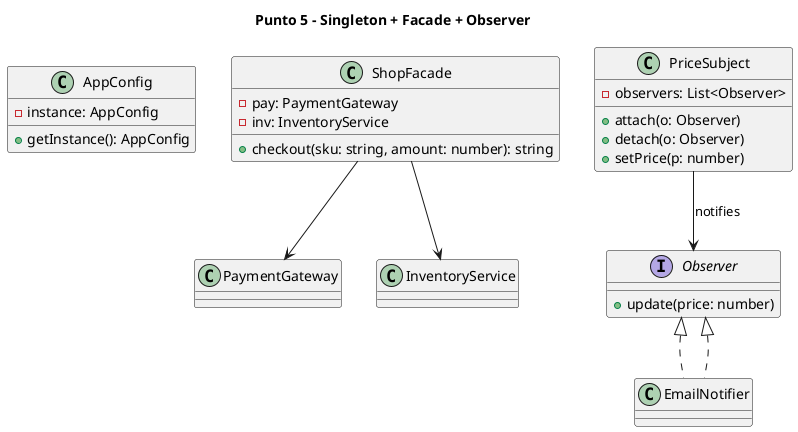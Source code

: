 @startuml
title Punto 5 - Singleton + Facade + Observer

class AppConfig {
  -instance: AppConfig
  +getInstance(): AppConfig
}

class PaymentGateway
class InventoryService
class ShopFacade {
  -pay: PaymentGateway
  -inv: InventoryService
  +checkout(sku: string, amount: number): string
}

interface Observer {
  +update(price: number)
}
class EmailNotifier implements Observer
class PriceSubject {
  -observers: List<Observer>
  +attach(o: Observer)
  +detach(o: Observer)
  +setPrice(p: number)
}

ShopFacade --> PaymentGateway
ShopFacade --> InventoryService
Observer <|.. EmailNotifier
PriceSubject --> Observer : notifies

@enduml

